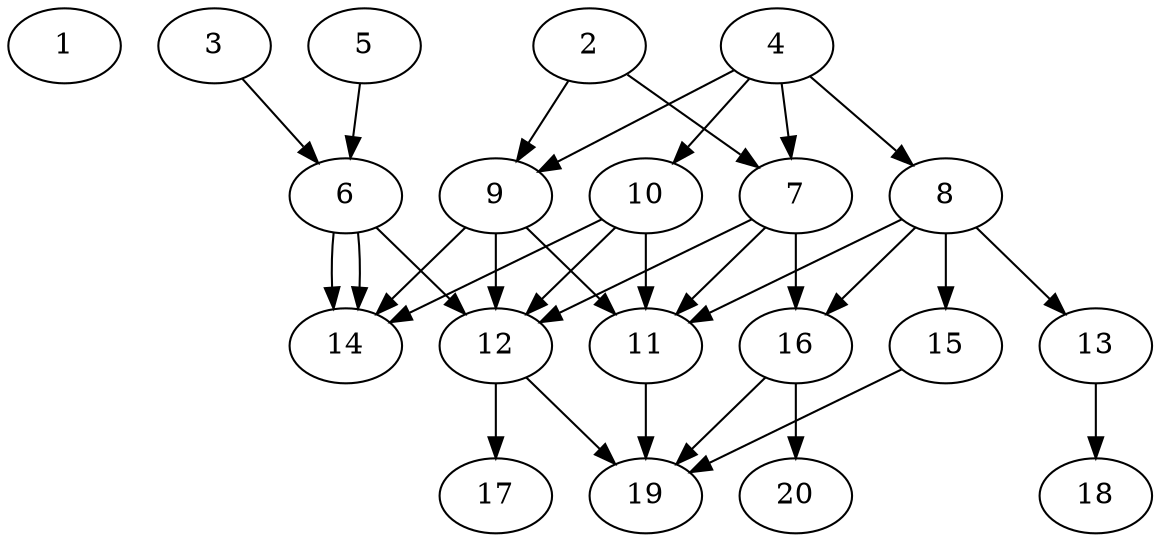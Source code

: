 // DAG automatically generated by daggen at Tue Jul 23 14:34:08 2019
// ./daggen --dot -n 20 --ccr 0.4 --fat 0.7 --regular 0.5 --density 0.8 --mindata 5242880 --maxdata 52428800 
digraph G {
  1 [size="72798720", alpha="0.15", expect_size="29119488"] 
  2 [size="92528640", alpha="0.10", expect_size="37011456"] 
  2 -> 7 [size ="37011456"]
  2 -> 9 [size ="37011456"]
  3 [size="28720640", alpha="0.05", expect_size="11488256"] 
  3 -> 6 [size ="11488256"]
  4 [size="109020160", alpha="0.17", expect_size="43608064"] 
  4 -> 7 [size ="43608064"]
  4 -> 8 [size ="43608064"]
  4 -> 9 [size ="43608064"]
  4 -> 10 [size ="43608064"]
  5 [size="25377280", alpha="0.12", expect_size="10150912"] 
  5 -> 6 [size ="10150912"]
  6 [size="61621760", alpha="0.13", expect_size="24648704"] 
  6 -> 12 [size ="24648704"]
  6 -> 14 [size ="24648704"]
  6 -> 14 [size ="24648704"]
  7 [size="31139840", alpha="0.17", expect_size="12455936"] 
  7 -> 11 [size ="12455936"]
  7 -> 12 [size ="12455936"]
  7 -> 16 [size ="12455936"]
  8 [size="72168960", alpha="0.04", expect_size="28867584"] 
  8 -> 11 [size ="28867584"]
  8 -> 13 [size ="28867584"]
  8 -> 15 [size ="28867584"]
  8 -> 16 [size ="28867584"]
  9 [size="41648640", alpha="0.16", expect_size="16659456"] 
  9 -> 11 [size ="16659456"]
  9 -> 12 [size ="16659456"]
  9 -> 14 [size ="16659456"]
  10 [size="68633600", alpha="0.02", expect_size="27453440"] 
  10 -> 11 [size ="27453440"]
  10 -> 12 [size ="27453440"]
  10 -> 14 [size ="27453440"]
  11 [size="129157120", alpha="0.08", expect_size="51662848"] 
  11 -> 19 [size ="51662848"]
  12 [size="102049280", alpha="0.02", expect_size="40819712"] 
  12 -> 17 [size ="40819712"]
  12 -> 19 [size ="40819712"]
  13 [size="42360320", alpha="0.04", expect_size="16944128"] 
  13 -> 18 [size ="16944128"]
  14 [size="71787520", alpha="0.11", expect_size="28715008"] 
  15 [size="53258240", alpha="0.19", expect_size="21303296"] 
  15 -> 19 [size ="21303296"]
  16 [size="122536960", alpha="0.08", expect_size="49014784"] 
  16 -> 19 [size ="49014784"]
  16 -> 20 [size ="49014784"]
  17 [size="82831360", alpha="0.06", expect_size="33132544"] 
  18 [size="67046400", alpha="0.14", expect_size="26818560"] 
  19 [size="88094720", alpha="0.17", expect_size="35237888"] 
  20 [size="64814080", alpha="0.04", expect_size="25925632"] 
}
